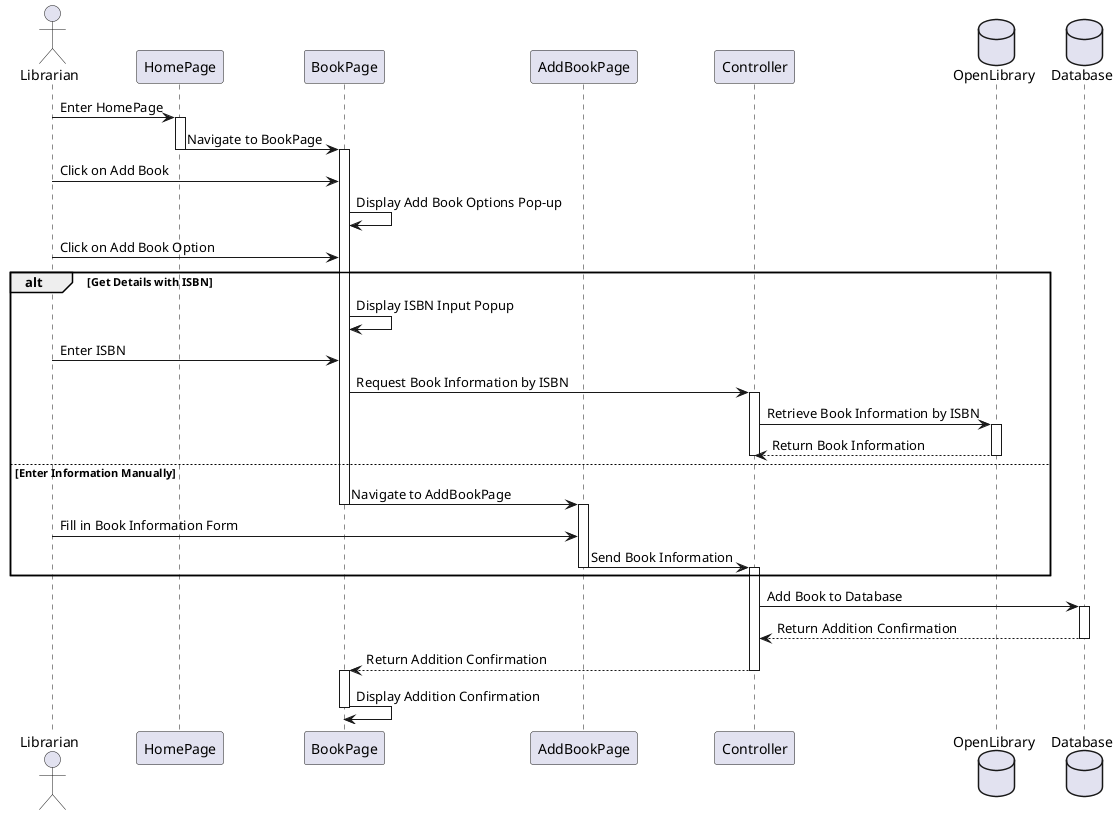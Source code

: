 @startuml AddBook
actor Librarian
participant HomePage as HomePage
participant BookPage as BookPage
participant AddBookPage as AddBookPage
participant Controller as Controller
database OpenLibrary
database Database

Librarian -> HomePage: Enter HomePage
activate HomePage

HomePage -> BookPage: Navigate to BookPage
deactivate HomePage
activate BookPage

Librarian -> BookPage: Click on Add Book
BookPage -> BookPage: Display Add Book Options Pop-up
Librarian -> BookPage: Click on Add Book Option

alt Get Details with ISBN
    BookPage -> BookPage: Display ISBN Input Popup
    Librarian -> BookPage: Enter ISBN
    BookPage -> Controller: Request Book Information by ISBN
    activate Controller

    Controller -> OpenLibrary: Retrieve Book Information by ISBN
    activate OpenLibrary

    OpenLibrary --> Controller: Return Book Information
    deactivate OpenLibrary
    deactivate Controller
    
else Enter Information Manually
    BookPage -> AddBookPage: Navigate to AddBookPage
    deactivate BookPage
    activate AddBookPage

    Librarian -> AddBookPage: Fill in Book Information Form
    AddBookPage -> Controller: Send Book Information
    deactivate AddBookPage
    activate Controller

    
end

Controller -> Database: Add Book to Database
activate Database

Database --> Controller: Return Addition Confirmation
deactivate Database


Controller --> BookPage: Return Addition Confirmation
deactivate Controller
activate BookPage

BookPage -> BookPage: Display Addition Confirmation
deactivate BookPage
@enduml
